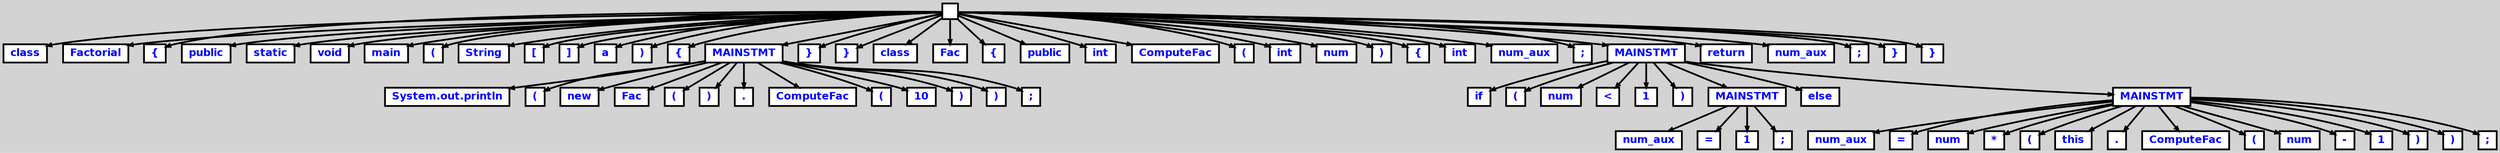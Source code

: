 digraph {

	ordering=out;
	ranksep=.4;
	bgcolor="lightgrey"; node [shape=box, fixedsize=false, fontsize=12, fontname="Helvetica-bold", fontcolor="blue"
		width=.25, height=.25, color="black", fillcolor="white", style="filled, solid, bold"];
	edge [arrowsize=.5, color="black", style="bold"]

  n0 [label=""];
  n1 [label="class"];
  n2 [label="Factorial"];
  n3 [label="{"];
  n4 [label="public"];
  n5 [label="static"];
  n6 [label="void"];
  n7 [label="main"];
  n8 [label="("];
  n9 [label="String"];
  n10 [label="["];
  n11 [label="]"];
  n12 [label="a"];
  n13 [label=")"];
  n14 [label="{"];
  n15 [label="MAINSTMT"];
  n15 [label="MAINSTMT"];
  n16 [label="System.out.println"];
  n17 [label="("];
  n18 [label="new"];
  n19 [label="Fac"];
  n20 [label="("];
  n21 [label=")"];
  n22 [label="."];
  n23 [label="ComputeFac"];
  n24 [label="("];
  n25 [label="10"];
  n26 [label=")"];
  n27 [label=")"];
  n28 [label=";"];
  n29 [label="}"];
  n30 [label="}"];
  n31 [label="class"];
  n32 [label="Fac"];
  n33 [label="{"];
  n34 [label="public"];
  n35 [label="int"];
  n36 [label="ComputeFac"];
  n37 [label="("];
  n38 [label="int"];
  n39 [label="num"];
  n40 [label=")"];
  n41 [label="{"];
  n42 [label="int"];
  n43 [label="num_aux"];
  n44 [label=";"];
  n45 [label="MAINSTMT"];
  n45 [label="MAINSTMT"];
  n46 [label="if"];
  n47 [label="("];
  n48 [label="num"];
  n49 [label="<"];
  n50 [label="1"];
  n51 [label=")"];
  n52 [label="MAINSTMT"];
  n52 [label="MAINSTMT"];
  n53 [label="num_aux"];
  n54 [label="="];
  n55 [label="1"];
  n56 [label=";"];
  n57 [label="else"];
  n58 [label="MAINSTMT"];
  n58 [label="MAINSTMT"];
  n59 [label="num_aux"];
  n60 [label="="];
  n61 [label="num"];
  n62 [label="*"];
  n63 [label="("];
  n64 [label="this"];
  n65 [label="."];
  n66 [label="ComputeFac"];
  n67 [label="("];
  n68 [label="num"];
  n69 [label="-"];
  n70 [label="1"];
  n71 [label=")"];
  n72 [label=")"];
  n73 [label=";"];
  n74 [label="return"];
  n75 [label="num_aux"];
  n76 [label=";"];
  n77 [label="}"];
  n78 [label="}"];

  n0 -> n1 // "" -> "class"
  n0 -> n2 // "" -> "Factorial"
  n0 -> n3 // "" -> "{"
  n0 -> n4 // "" -> "public"
  n0 -> n5 // "" -> "static"
  n0 -> n6 // "" -> "void"
  n0 -> n7 // "" -> "main"
  n0 -> n8 // "" -> "("
  n0 -> n9 // "" -> "String"
  n0 -> n10 // "" -> "["
  n0 -> n11 // "" -> "]"
  n0 -> n12 // "" -> "a"
  n0 -> n13 // "" -> ")"
  n0 -> n14 // "" -> "{"
  n0 -> n15 // "" -> "MAINSTMT"
  n15 -> n16 // "MAINSTMT" -> "System.out.println"
  n15 -> n17 // "MAINSTMT" -> "("
  n15 -> n18 // "MAINSTMT" -> "new"
  n15 -> n19 // "MAINSTMT" -> "Fac"
  n15 -> n20 // "MAINSTMT" -> "("
  n15 -> n21 // "MAINSTMT" -> ")"
  n15 -> n22 // "MAINSTMT" -> "."
  n15 -> n23 // "MAINSTMT" -> "ComputeFac"
  n15 -> n24 // "MAINSTMT" -> "("
  n15 -> n25 // "MAINSTMT" -> "10"
  n15 -> n26 // "MAINSTMT" -> ")"
  n15 -> n27 // "MAINSTMT" -> ")"
  n15 -> n28 // "MAINSTMT" -> ";"
  n0 -> n29 // "" -> "}"
  n0 -> n30 // "" -> "}"
  n0 -> n31 // "" -> "class"
  n0 -> n32 // "" -> "Fac"
  n0 -> n33 // "" -> "{"
  n0 -> n34 // "" -> "public"
  n0 -> n35 // "" -> "int"
  n0 -> n36 // "" -> "ComputeFac"
  n0 -> n37 // "" -> "("
  n0 -> n38 // "" -> "int"
  n0 -> n39 // "" -> "num"
  n0 -> n40 // "" -> ")"
  n0 -> n41 // "" -> "{"
  n0 -> n42 // "" -> "int"
  n0 -> n43 // "" -> "num_aux"
  n0 -> n44 // "" -> ";"
  n0 -> n45 // "" -> "MAINSTMT"
  n45 -> n46 // "MAINSTMT" -> "if"
  n45 -> n47 // "MAINSTMT" -> "("
  n45 -> n48 // "MAINSTMT" -> "num"
  n45 -> n49 // "MAINSTMT" -> "<"
  n45 -> n50 // "MAINSTMT" -> "1"
  n45 -> n51 // "MAINSTMT" -> ")"
  n45 -> n52 // "MAINSTMT" -> "MAINSTMT"
  n52 -> n53 // "MAINSTMT" -> "num_aux"
  n52 -> n54 // "MAINSTMT" -> "="
  n52 -> n55 // "MAINSTMT" -> "1"
  n52 -> n56 // "MAINSTMT" -> ";"
  n45 -> n57 // "MAINSTMT" -> "else"
  n45 -> n58 // "MAINSTMT" -> "MAINSTMT"
  n58 -> n59 // "MAINSTMT" -> "num_aux"
  n58 -> n60 // "MAINSTMT" -> "="
  n58 -> n61 // "MAINSTMT" -> "num"
  n58 -> n62 // "MAINSTMT" -> "*"
  n58 -> n63 // "MAINSTMT" -> "("
  n58 -> n64 // "MAINSTMT" -> "this"
  n58 -> n65 // "MAINSTMT" -> "."
  n58 -> n66 // "MAINSTMT" -> "ComputeFac"
  n58 -> n67 // "MAINSTMT" -> "("
  n58 -> n68 // "MAINSTMT" -> "num"
  n58 -> n69 // "MAINSTMT" -> "-"
  n58 -> n70 // "MAINSTMT" -> "1"
  n58 -> n71 // "MAINSTMT" -> ")"
  n58 -> n72 // "MAINSTMT" -> ")"
  n58 -> n73 // "MAINSTMT" -> ";"
  n0 -> n74 // "" -> "return"
  n0 -> n75 // "" -> "num_aux"
  n0 -> n76 // "" -> ";"
  n0 -> n77 // "" -> "}"
  n0 -> n78 // "" -> "}"

}
